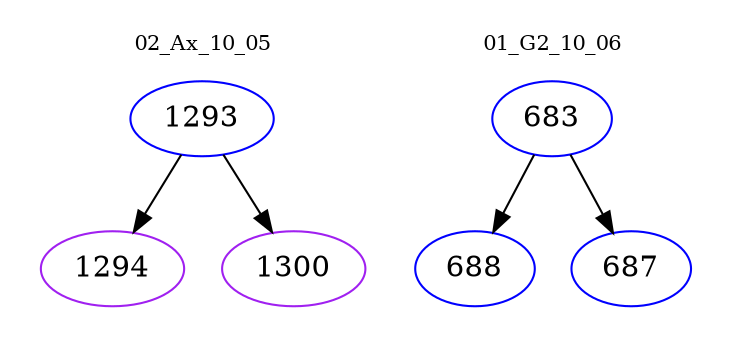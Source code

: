 digraph{
subgraph cluster_0 {
color = white
label = "02_Ax_10_05";
fontsize=10;
T0_1293 [label="1293", color="blue"]
T0_1293 -> T0_1294 [color="black"]
T0_1294 [label="1294", color="purple"]
T0_1293 -> T0_1300 [color="black"]
T0_1300 [label="1300", color="purple"]
}
subgraph cluster_1 {
color = white
label = "01_G2_10_06";
fontsize=10;
T1_683 [label="683", color="blue"]
T1_683 -> T1_688 [color="black"]
T1_688 [label="688", color="blue"]
T1_683 -> T1_687 [color="black"]
T1_687 [label="687", color="blue"]
}
}
